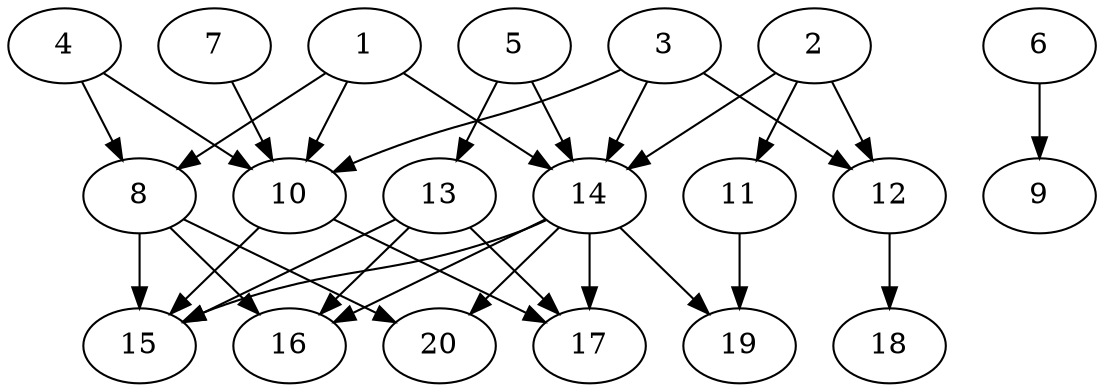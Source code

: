 // DAG automatically generated by daggen at Thu Oct  3 13:58:42 2019
// ./daggen --dot -n 20 --ccr 0.4 --fat 0.7 --regular 0.9 --density 0.5 --mindata 5242880 --maxdata 52428800 
digraph G {
  1 [size="64826880", alpha="0.10", expect_size="25930752"] 
  1 -> 8 [size ="25930752"]
  1 -> 10 [size ="25930752"]
  1 -> 14 [size ="25930752"]
  2 [size="117680640", alpha="0.03", expect_size="47072256"] 
  2 -> 11 [size ="47072256"]
  2 -> 12 [size ="47072256"]
  2 -> 14 [size ="47072256"]
  3 [size="99566080", alpha="0.18", expect_size="39826432"] 
  3 -> 10 [size ="39826432"]
  3 -> 12 [size ="39826432"]
  3 -> 14 [size ="39826432"]
  4 [size="112540160", alpha="0.01", expect_size="45016064"] 
  4 -> 8 [size ="45016064"]
  4 -> 10 [size ="45016064"]
  5 [size="120296960", alpha="0.10", expect_size="48118784"] 
  5 -> 13 [size ="48118784"]
  5 -> 14 [size ="48118784"]
  6 [size="41978880", alpha="0.13", expect_size="16791552"] 
  6 -> 9 [size ="16791552"]
  7 [size="114007040", alpha="0.06", expect_size="45602816"] 
  7 -> 10 [size ="45602816"]
  8 [size="59627520", alpha="0.06", expect_size="23851008"] 
  8 -> 15 [size ="23851008"]
  8 -> 16 [size ="23851008"]
  8 -> 20 [size ="23851008"]
  9 [size="130618880", alpha="0.20", expect_size="52247552"] 
  10 [size="130350080", alpha="0.09", expect_size="52140032"] 
  10 -> 15 [size ="52140032"]
  10 -> 17 [size ="52140032"]
  11 [size="50790400", alpha="0.18", expect_size="20316160"] 
  11 -> 19 [size ="20316160"]
  12 [size="112606720", alpha="0.16", expect_size="45042688"] 
  12 -> 18 [size ="45042688"]
  13 [size="13555200", alpha="0.20", expect_size="5422080"] 
  13 -> 15 [size ="5422080"]
  13 -> 16 [size ="5422080"]
  13 -> 17 [size ="5422080"]
  14 [size="118082560", alpha="0.02", expect_size="47233024"] 
  14 -> 15 [size ="47233024"]
  14 -> 16 [size ="47233024"]
  14 -> 17 [size ="47233024"]
  14 -> 19 [size ="47233024"]
  14 -> 20 [size ="47233024"]
  15 [size="122521600", alpha="0.03", expect_size="49008640"] 
  16 [size="60707840", alpha="0.01", expect_size="24283136"] 
  17 [size="17256960", alpha="0.20", expect_size="6902784"] 
  18 [size="55168000", alpha="0.14", expect_size="22067200"] 
  19 [size="90278400", alpha="0.08", expect_size="36111360"] 
  20 [size="89164800", alpha="0.03", expect_size="35665920"] 
}
